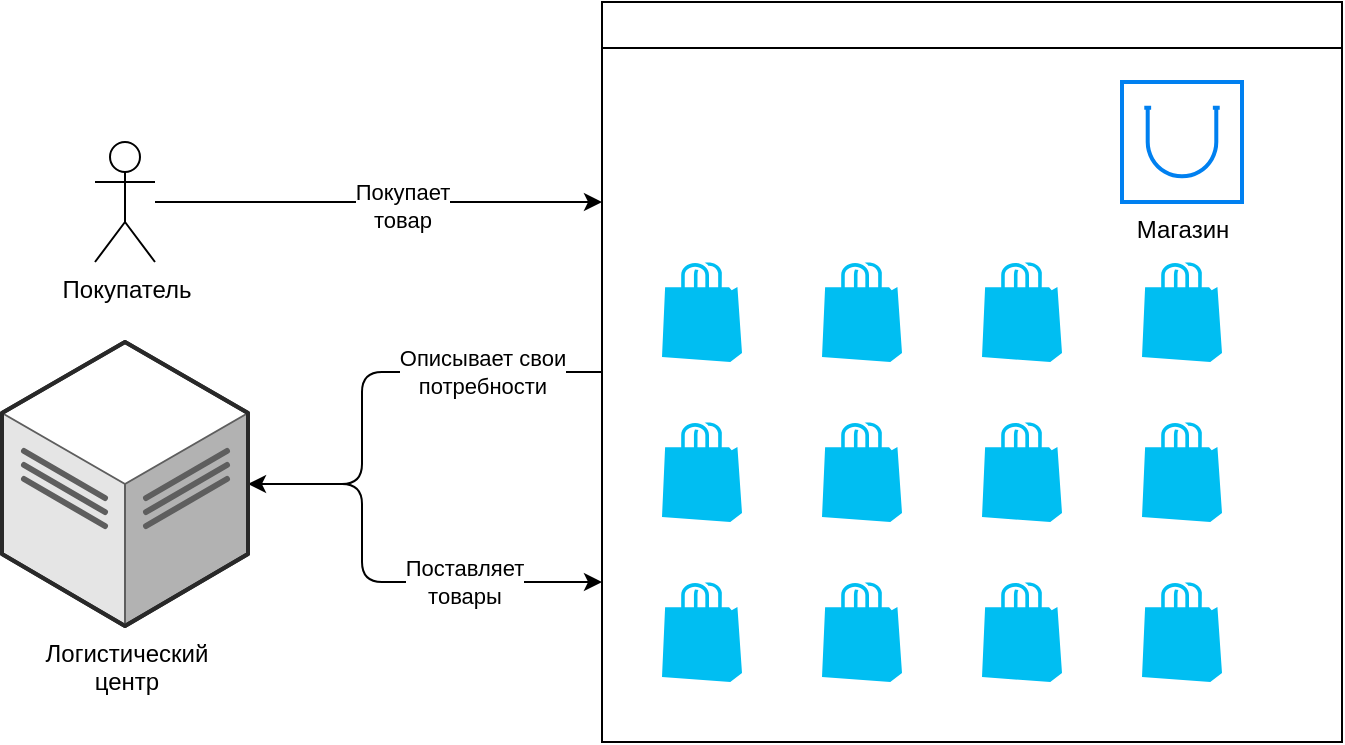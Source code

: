 <mxfile>
    <diagram id="0X8y-Exr_uNctiU-PQKU" name="Page-1">
        <mxGraphModel dx="1733" dy="647" grid="1" gridSize="10" guides="1" tooltips="1" connect="1" arrows="1" fold="1" page="1" pageScale="1" pageWidth="827" pageHeight="1169" math="0" shadow="0">
            <root>
                <mxCell id="0"/>
                <mxCell id="1" parent="0"/>
                <mxCell id="42" style="edgeStyle=orthogonalEdgeStyle;html=1;" edge="1" parent="1" source="23" target="41">
                    <mxGeometry relative="1" as="geometry">
                        <Array as="points">
                            <mxPoint x="90" y="325"/>
                            <mxPoint x="90" y="381"/>
                        </Array>
                    </mxGeometry>
                </mxCell>
                <mxCell id="43" value="Описывает свои&lt;br&gt;потребности" style="edgeLabel;html=1;align=center;verticalAlign=middle;resizable=0;points=[];" vertex="1" connectable="0" parent="42">
                    <mxGeometry x="0.52" relative="1" as="geometry">
                        <mxPoint x="61" y="-56" as="offset"/>
                    </mxGeometry>
                </mxCell>
                <mxCell id="23" value="" style="swimlane;whiteSpace=wrap;html=1;" vertex="1" parent="1">
                    <mxGeometry x="210" y="140" width="370" height="370" as="geometry"/>
                </mxCell>
                <mxCell id="18" value="Магазин" style="html=1;verticalLabelPosition=bottom;align=center;labelBackgroundColor=#ffffff;verticalAlign=top;strokeWidth=2;strokeColor=#0080F0;shadow=0;dashed=0;shape=mxgraph.ios7.icons.bag;" vertex="1" parent="23">
                    <mxGeometry x="260" y="40" width="60" height="60" as="geometry"/>
                </mxCell>
                <mxCell id="22" value="" style="verticalLabelPosition=bottom;html=1;verticalAlign=top;align=center;strokeColor=none;fillColor=#00BEF2;shape=mxgraph.azure.azure_marketplace;" vertex="1" parent="23">
                    <mxGeometry x="30" y="290" width="40" height="50" as="geometry"/>
                </mxCell>
                <mxCell id="24" value="" style="verticalLabelPosition=bottom;html=1;verticalAlign=top;align=center;strokeColor=none;fillColor=#00BEF2;shape=mxgraph.azure.azure_marketplace;" vertex="1" parent="23">
                    <mxGeometry x="110" y="290" width="40" height="50" as="geometry"/>
                </mxCell>
                <mxCell id="25" value="" style="verticalLabelPosition=bottom;html=1;verticalAlign=top;align=center;strokeColor=none;fillColor=#00BEF2;shape=mxgraph.azure.azure_marketplace;" vertex="1" parent="23">
                    <mxGeometry x="190" y="290" width="40" height="50" as="geometry"/>
                </mxCell>
                <mxCell id="26" value="" style="verticalLabelPosition=bottom;html=1;verticalAlign=top;align=center;strokeColor=none;fillColor=#00BEF2;shape=mxgraph.azure.azure_marketplace;" vertex="1" parent="23">
                    <mxGeometry x="270" y="290" width="40" height="50" as="geometry"/>
                </mxCell>
                <mxCell id="27" value="" style="verticalLabelPosition=bottom;html=1;verticalAlign=top;align=center;strokeColor=none;fillColor=#00BEF2;shape=mxgraph.azure.azure_marketplace;" vertex="1" parent="23">
                    <mxGeometry x="30" y="210" width="40" height="50" as="geometry"/>
                </mxCell>
                <mxCell id="28" value="" style="verticalLabelPosition=bottom;html=1;verticalAlign=top;align=center;strokeColor=none;fillColor=#00BEF2;shape=mxgraph.azure.azure_marketplace;" vertex="1" parent="23">
                    <mxGeometry x="110" y="210" width="40" height="50" as="geometry"/>
                </mxCell>
                <mxCell id="29" value="" style="verticalLabelPosition=bottom;html=1;verticalAlign=top;align=center;strokeColor=none;fillColor=#00BEF2;shape=mxgraph.azure.azure_marketplace;" vertex="1" parent="23">
                    <mxGeometry x="190" y="210" width="40" height="50" as="geometry"/>
                </mxCell>
                <mxCell id="30" value="" style="verticalLabelPosition=bottom;html=1;verticalAlign=top;align=center;strokeColor=none;fillColor=#00BEF2;shape=mxgraph.azure.azure_marketplace;" vertex="1" parent="23">
                    <mxGeometry x="270" y="210" width="40" height="50" as="geometry"/>
                </mxCell>
                <mxCell id="31" value="" style="verticalLabelPosition=bottom;html=1;verticalAlign=top;align=center;strokeColor=none;fillColor=#00BEF2;shape=mxgraph.azure.azure_marketplace;" vertex="1" parent="23">
                    <mxGeometry x="30" y="130" width="40" height="50" as="geometry"/>
                </mxCell>
                <mxCell id="32" value="" style="verticalLabelPosition=bottom;html=1;verticalAlign=top;align=center;strokeColor=none;fillColor=#00BEF2;shape=mxgraph.azure.azure_marketplace;" vertex="1" parent="23">
                    <mxGeometry x="110" y="130" width="40" height="50" as="geometry"/>
                </mxCell>
                <mxCell id="33" value="" style="verticalLabelPosition=bottom;html=1;verticalAlign=top;align=center;strokeColor=none;fillColor=#00BEF2;shape=mxgraph.azure.azure_marketplace;" vertex="1" parent="23">
                    <mxGeometry x="190" y="130" width="40" height="50" as="geometry"/>
                </mxCell>
                <mxCell id="34" value="" style="verticalLabelPosition=bottom;html=1;verticalAlign=top;align=center;strokeColor=none;fillColor=#00BEF2;shape=mxgraph.azure.azure_marketplace;" vertex="1" parent="23">
                    <mxGeometry x="270" y="130" width="40" height="50" as="geometry"/>
                </mxCell>
                <mxCell id="36" style="edgeStyle=orthogonalEdgeStyle;html=1;" edge="1" parent="1" source="35">
                    <mxGeometry relative="1" as="geometry">
                        <mxPoint x="210" y="240" as="targetPoint"/>
                    </mxGeometry>
                </mxCell>
                <mxCell id="37" value="Покупает&lt;br&gt;товар" style="edgeLabel;html=1;align=center;verticalAlign=middle;resizable=0;points=[];" vertex="1" connectable="0" parent="36">
                    <mxGeometry x="0.441" y="-2" relative="1" as="geometry">
                        <mxPoint x="-38" y="-1" as="offset"/>
                    </mxGeometry>
                </mxCell>
                <mxCell id="35" value="Покупатель&lt;br&gt;" style="shape=umlActor;verticalLabelPosition=bottom;verticalAlign=top;html=1;outlineConnect=0;" vertex="1" parent="1">
                    <mxGeometry x="-43.5" y="210" width="30" height="60" as="geometry"/>
                </mxCell>
                <mxCell id="44" style="edgeStyle=orthogonalEdgeStyle;html=1;" edge="1" parent="1" source="41">
                    <mxGeometry relative="1" as="geometry">
                        <mxPoint x="210" y="430" as="targetPoint"/>
                        <Array as="points">
                            <mxPoint x="90" y="381"/>
                            <mxPoint x="90" y="430"/>
                        </Array>
                    </mxGeometry>
                </mxCell>
                <mxCell id="45" value="Поставляет&lt;br&gt;товары" style="edgeLabel;html=1;align=center;verticalAlign=middle;resizable=0;points=[];" vertex="1" connectable="0" parent="44">
                    <mxGeometry x="0.569" y="3" relative="1" as="geometry">
                        <mxPoint x="-21" y="3" as="offset"/>
                    </mxGeometry>
                </mxCell>
                <mxCell id="41" value="Логистический&lt;br&gt;центр" style="verticalLabelPosition=bottom;html=1;verticalAlign=top;strokeWidth=1;align=center;outlineConnect=0;dashed=0;outlineConnect=0;shape=mxgraph.aws3d.dataCenter;strokeColor=#5E5E5E;aspect=fixed;" vertex="1" parent="1">
                    <mxGeometry x="-90" y="310" width="123" height="142" as="geometry"/>
                </mxCell>
            </root>
        </mxGraphModel>
    </diagram>
</mxfile>
